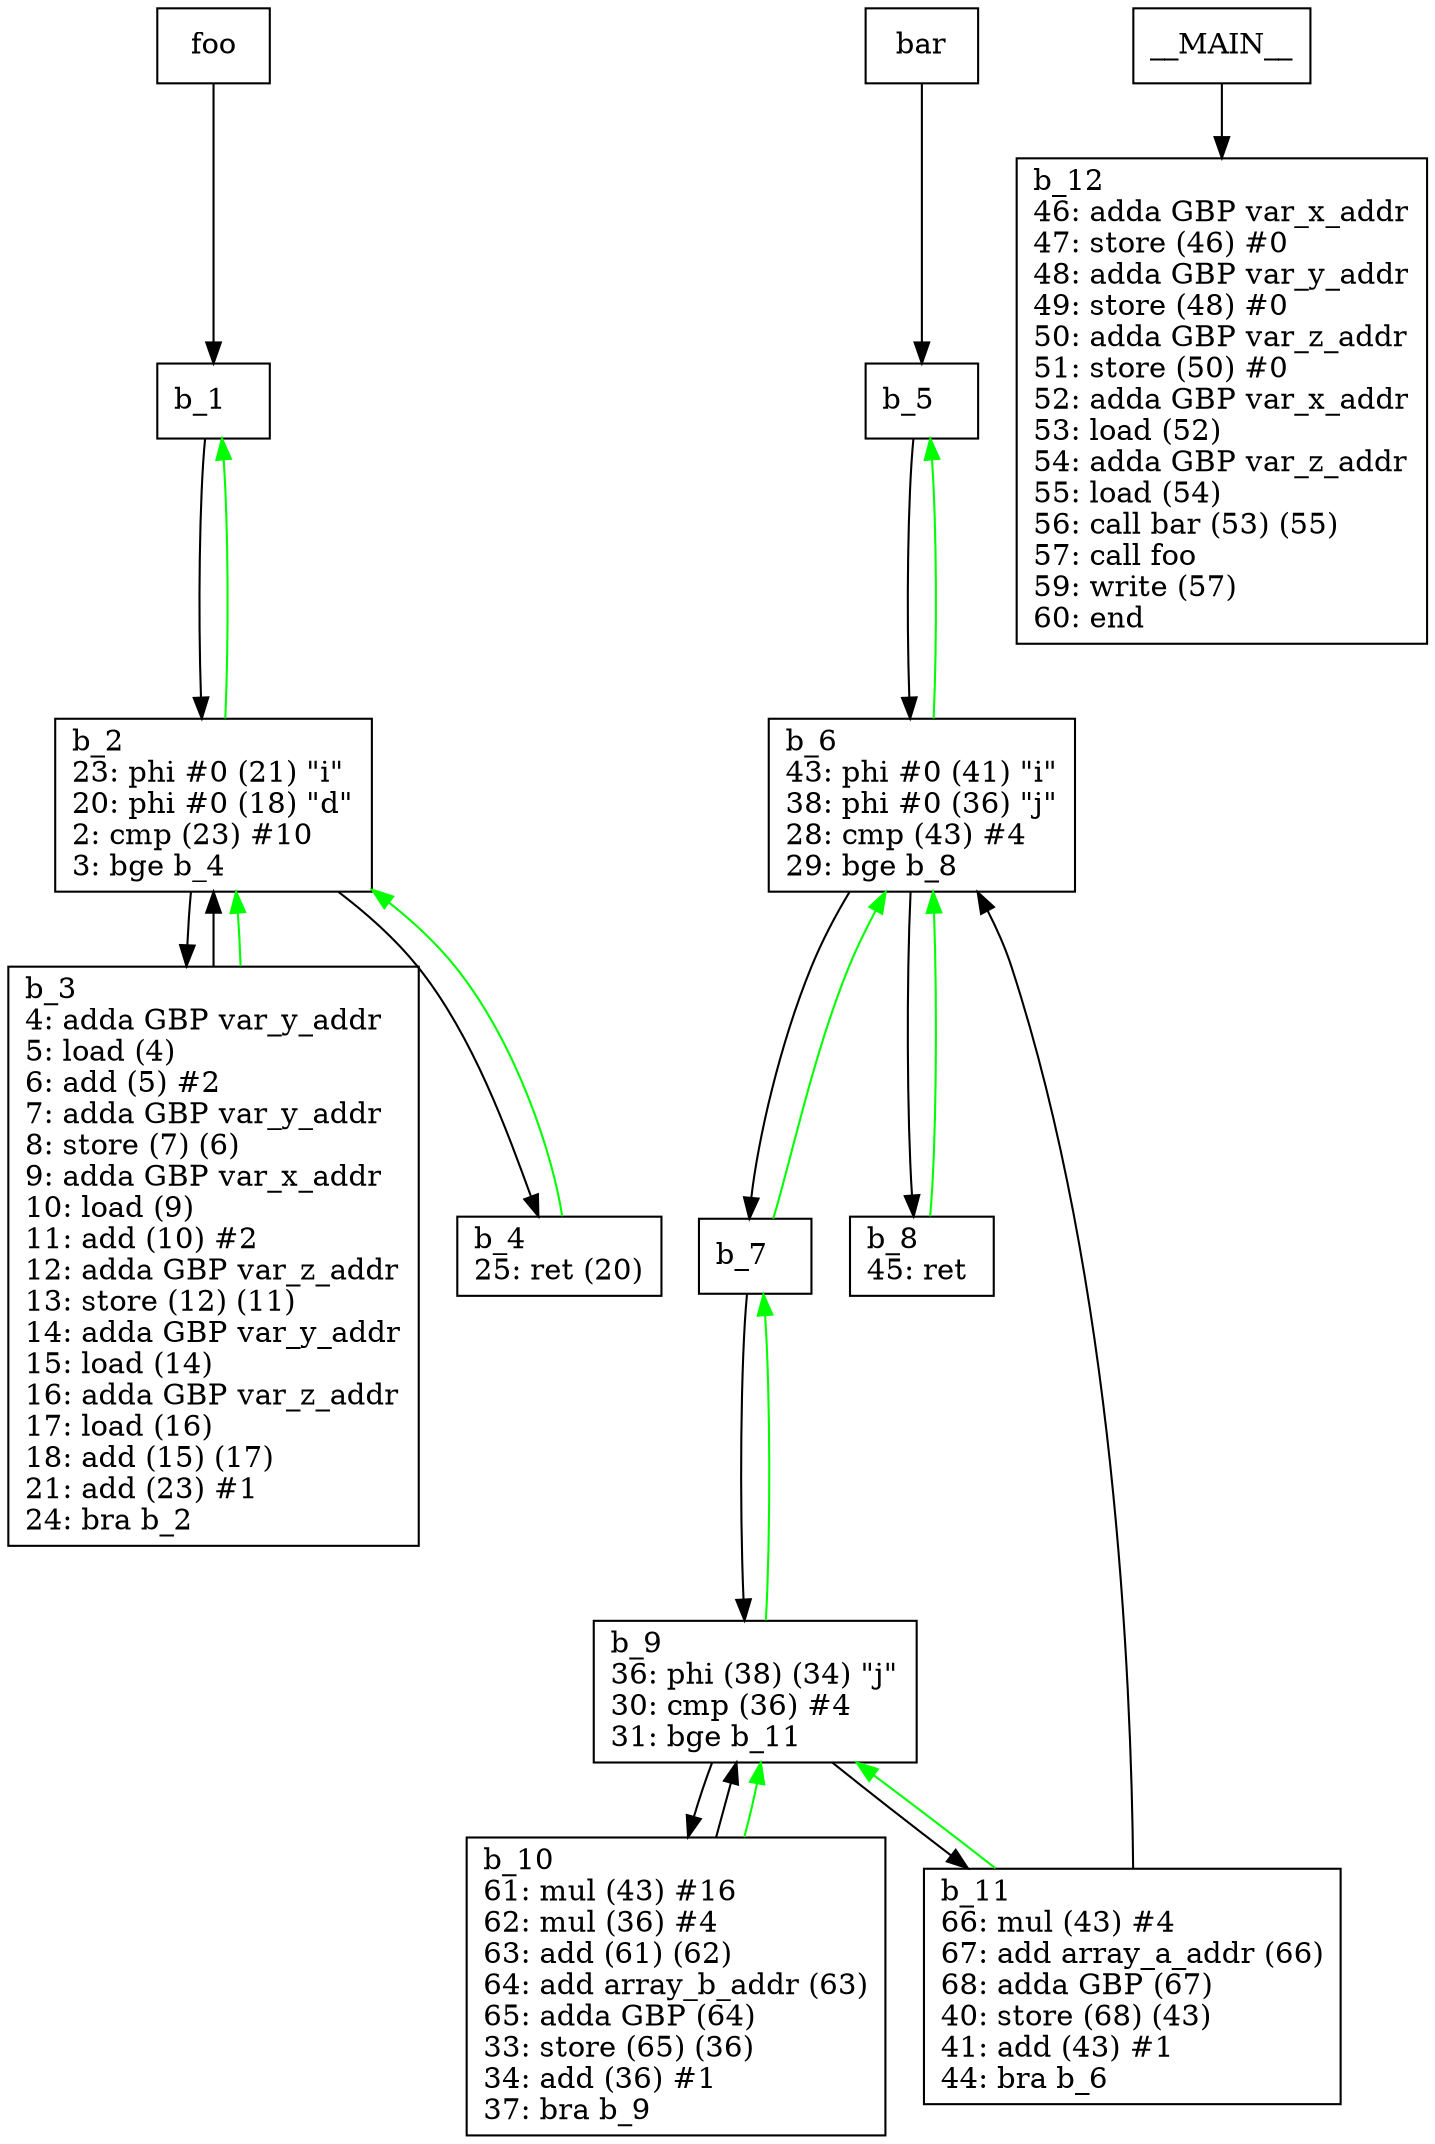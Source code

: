 digraph Computation {
node [shape=box];
foo -> b_1;
b_1 [label="b_1\l"]
b_1 -> b_2;
b_2 [label="b_2\l23: phi #0 (21) \"i\"\l20: phi #0 (18) \"d\"\l2: cmp (23) #10\l3: bge b_4\l"]
b_2 -> b_3;
b_3 [label="b_3\l4: adda GBP var_y_addr\l5: load (4)\l6: add (5) #2\l7: adda GBP var_y_addr\l8: store (7) (6)\l9: adda GBP var_x_addr\l10: load (9)\l11: add (10) #2\l12: adda GBP var_z_addr\l13: store (12) (11)\l14: adda GBP var_y_addr\l15: load (14)\l16: adda GBP var_z_addr\l17: load (16)\l18: add (15) (17)\l21: add (23) #1\l24: bra b_2\l"]
b_3 -> b_2;
b_3 -> b_2[color="green"];
b_2 -> b_4;
b_4 [label="b_4\l25: ret (20)\l"]
b_4 -> b_2[color="green"];
b_2 -> b_1[color="green"];
bar -> b_5;
b_5 [label="b_5\l"]
b_5 -> b_6;
b_6 [label="b_6\l43: phi #0 (41) \"i\"\l38: phi #0 (36) \"j\"\l28: cmp (43) #4\l29: bge b_8\l"]
b_6 -> b_7;
b_7 [label="b_7\l"]
b_7 -> b_9;
b_9 [label="b_9\l36: phi (38) (34) \"j\"\l30: cmp (36) #4\l31: bge b_11\l"]
b_9 -> b_10;
b_10 [label="b_10\l61: mul (43) #16\l62: mul (36) #4\l63: add (61) (62)\l64: add array_b_addr (63)\l65: adda GBP (64)\l33: store (65) (36)\l34: add (36) #1\l37: bra b_9\l"]
b_10 -> b_9;
b_10 -> b_9[color="green"];
b_9 -> b_11;
b_11 [label="b_11\l66: mul (43) #4\l67: add array_a_addr (66)\l68: adda GBP (67)\l40: store (68) (43)\l41: add (43) #1\l44: bra b_6\l"]
b_11 -> b_6;
b_11 -> b_9[color="green"];
b_9 -> b_7[color="green"];
b_7 -> b_6[color="green"];
b_6 -> b_8;
b_8 [label="b_8\l45: ret \l"]
b_8 -> b_6[color="green"];
b_6 -> b_5[color="green"];
__MAIN__ -> b_12;
b_12 [label="b_12\l46: adda GBP var_x_addr\l47: store (46) #0\l48: adda GBP var_y_addr\l49: store (48) #0\l50: adda GBP var_z_addr\l51: store (50) #0\l52: adda GBP var_x_addr\l53: load (52)\l54: adda GBP var_z_addr\l55: load (54)\l56: call bar (53) (55)\l57: call foo\l59: write (57)\l60: end\l"]
}